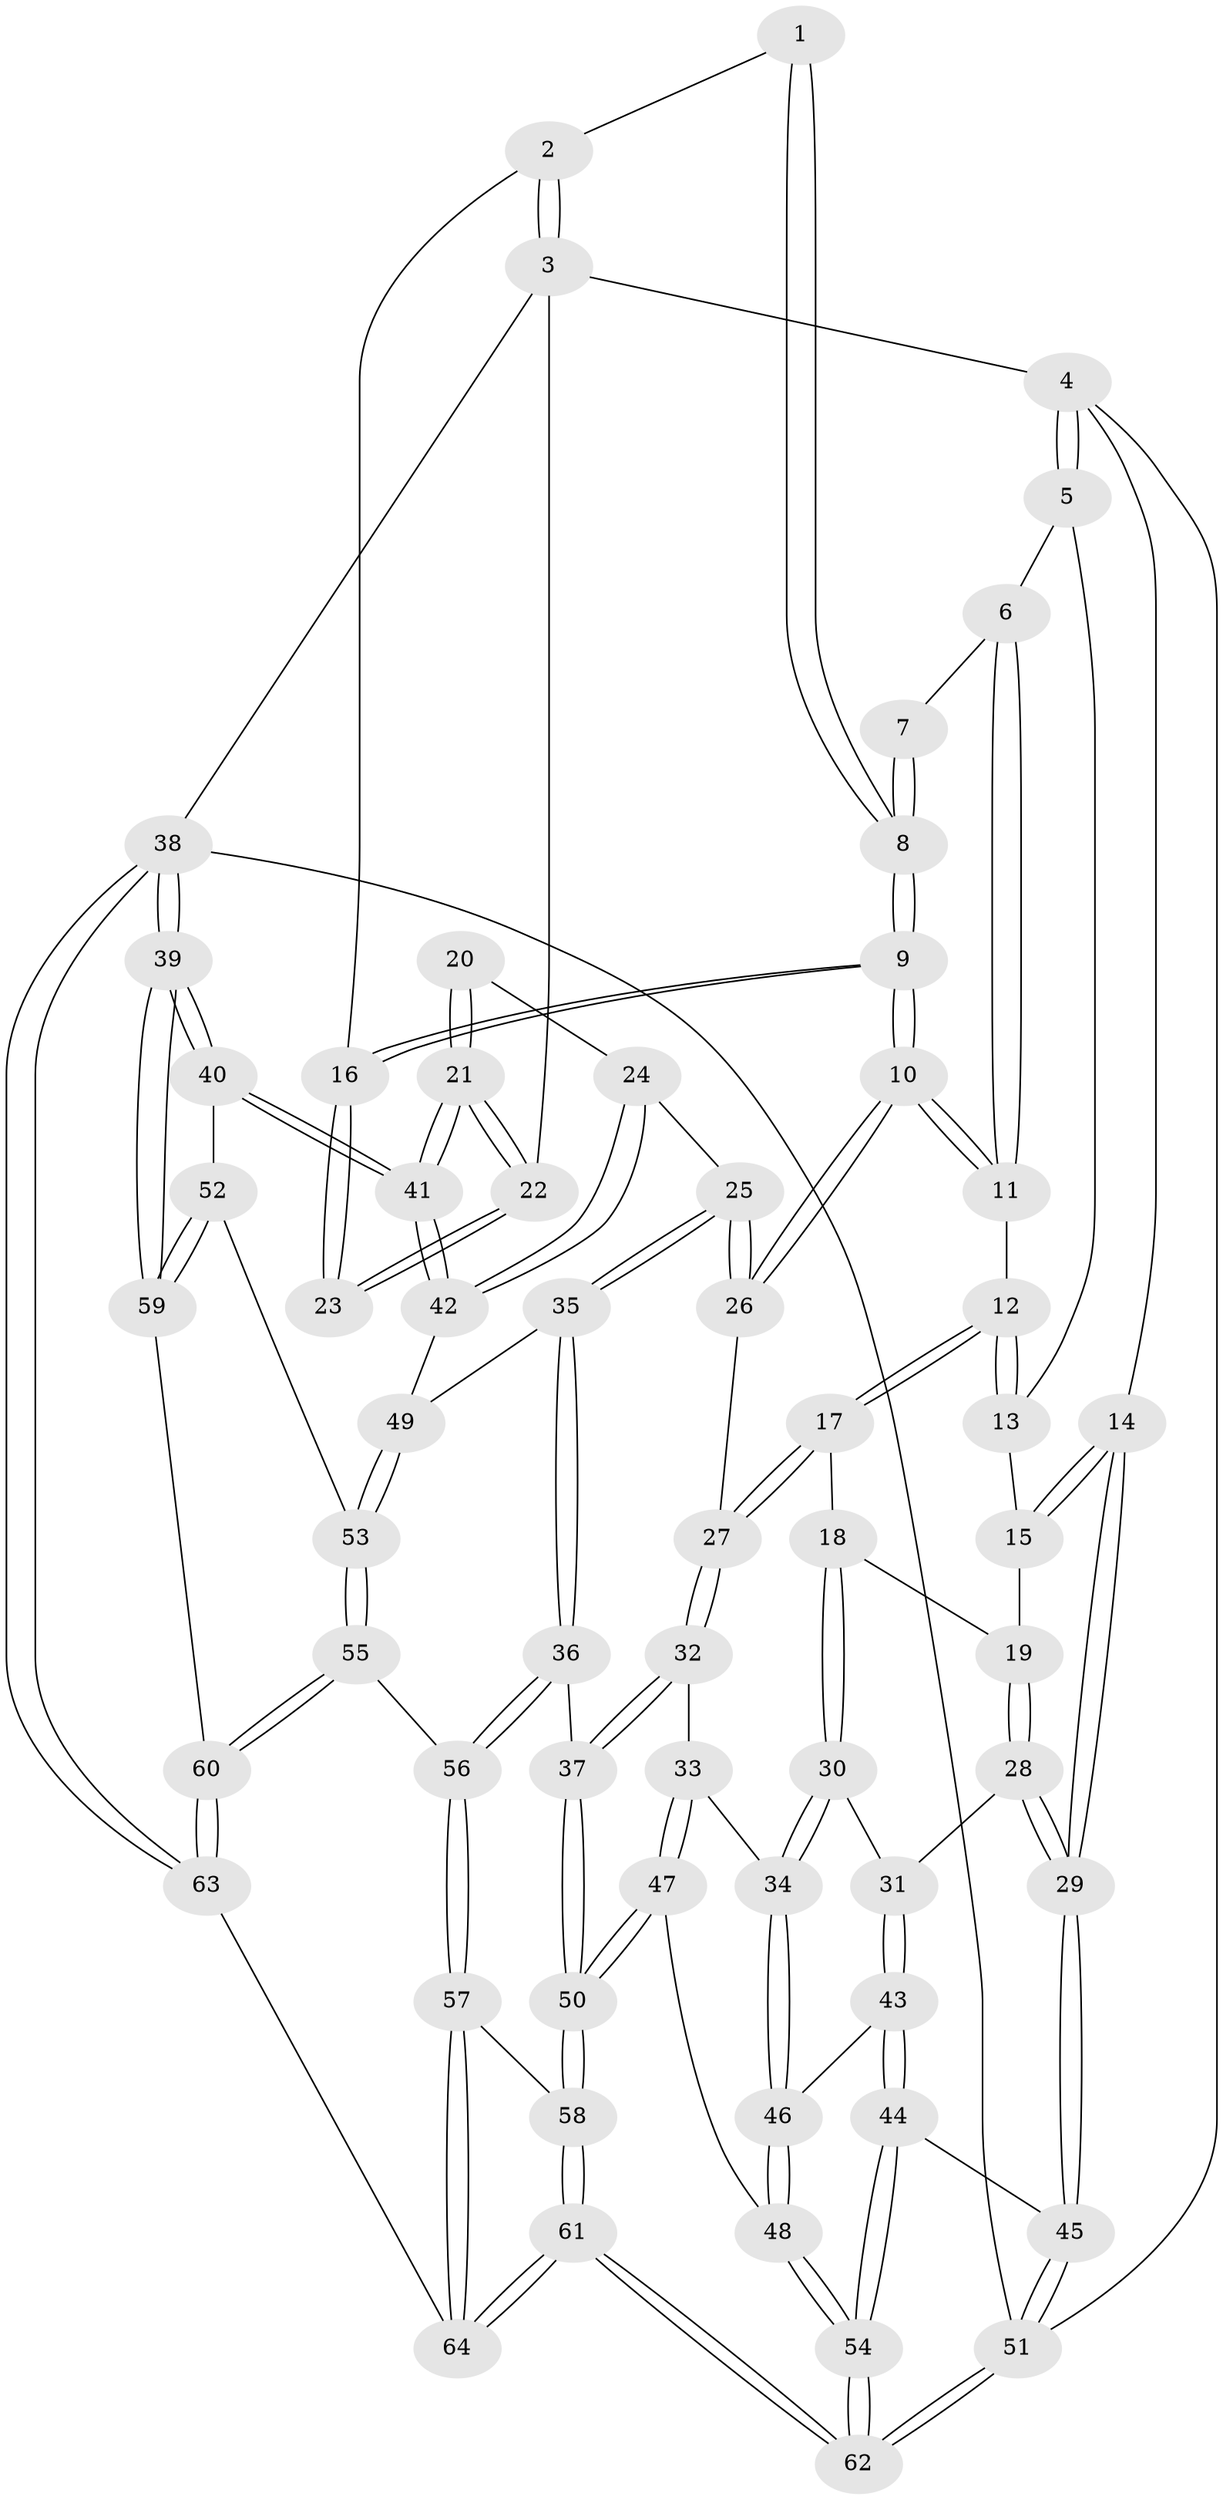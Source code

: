 // Generated by graph-tools (version 1.1) at 2025/38/03/09/25 02:38:47]
// undirected, 64 vertices, 157 edges
graph export_dot {
graph [start="1"]
  node [color=gray90,style=filled];
  1 [pos="+0.7645992788420005+0"];
  2 [pos="+1+0"];
  3 [pos="+1+0"];
  4 [pos="+0+0"];
  5 [pos="+0.2013097892658382+0"];
  6 [pos="+0.2442723120463795+0"];
  7 [pos="+0.5385347143036278+0"];
  8 [pos="+0.5830115222925542+0.15866195972943475"];
  9 [pos="+0.5818139071982479+0.19483591352449628"];
  10 [pos="+0.551470841084062+0.21369759693784285"];
  11 [pos="+0.3848097412887216+0.08776949540929595"];
  12 [pos="+0.2554287031436336+0.246650637508775"];
  13 [pos="+0.15231889373129587+0.14960793665254984"];
  14 [pos="+0+0.15060254013224283"];
  15 [pos="+0.08506921170970067+0.19965097269798862"];
  16 [pos="+0.6276954037950999+0.18698964390848993"];
  17 [pos="+0.260515909494455+0.33875701138202485"];
  18 [pos="+0.23678380548900368+0.3520730141166525"];
  19 [pos="+0.11145020778372484+0.3217162124285554"];
  20 [pos="+0.7587452432500938+0.2509043341991683"];
  21 [pos="+1+0.17649370210420312"];
  22 [pos="+1+0"];
  23 [pos="+0.7192122131000497+0.22009515918308536"];
  24 [pos="+0.8018116366739076+0.39859791547625884"];
  25 [pos="+0.5996658085151504+0.45036628355330277"];
  26 [pos="+0.5252074833774435+0.31046156097092165"];
  27 [pos="+0.3579032833109258+0.36725480148484646"];
  28 [pos="+0+0.3884972928277049"];
  29 [pos="+0+0.41623899442929707"];
  30 [pos="+0.19294993720354456+0.45955432244313904"];
  31 [pos="+0.16112955686049088+0.47491548121745625"];
  32 [pos="+0.36301758149257873+0.5247602874446968"];
  33 [pos="+0.272205875484774+0.5454516820785714"];
  34 [pos="+0.2463070277291491+0.5329383850344002"];
  35 [pos="+0.5916735006453917+0.535889159384985"];
  36 [pos="+0.5623544557886058+0.5856992086739207"];
  37 [pos="+0.43188188010053546+0.5935260941241404"];
  38 [pos="+1+1"];
  39 [pos="+1+0.7876880075183353"];
  40 [pos="+1+0.5629556344437836"];
  41 [pos="+1+0.45689296359205994"];
  42 [pos="+0.9452154367123919+0.45824017836380593"];
  43 [pos="+0.08614955301546451+0.5788822169560984"];
  44 [pos="+0.06218891755824056+0.5853814143498871"];
  45 [pos="+0+0.5889140726781023"];
  46 [pos="+0.16656348889203143+0.6147338041561461"];
  47 [pos="+0.26559154331076257+0.7154175296768078"];
  48 [pos="+0.24370488701725945+0.7183294330304538"];
  49 [pos="+0.7782313260844609+0.5819471221592449"];
  50 [pos="+0.32457202411314073+0.7282074539671504"];
  51 [pos="+0+1"];
  52 [pos="+0.9539087126224423+0.6473573369387163"];
  53 [pos="+0.7865833388462936+0.6681917005812654"];
  54 [pos="+0.15707188357320825+0.7833103500861508"];
  55 [pos="+0.7452330994214951+0.7737008919755342"];
  56 [pos="+0.5905445943462934+0.6915820554157326"];
  57 [pos="+0.477451775095815+0.8549988800430367"];
  58 [pos="+0.3995378115290478+0.8402821331502157"];
  59 [pos="+0.7862450813405197+0.8259777716667447"];
  60 [pos="+0.7774515849908332+0.8293316727854639"];
  61 [pos="+0+1"];
  62 [pos="+0+1"];
  63 [pos="+0.7180726888506209+1"];
  64 [pos="+0.6958641925443674+1"];
  1 -- 2;
  1 -- 8;
  1 -- 8;
  2 -- 3;
  2 -- 3;
  2 -- 16;
  3 -- 4;
  3 -- 22;
  3 -- 38;
  4 -- 5;
  4 -- 5;
  4 -- 14;
  4 -- 51;
  5 -- 6;
  5 -- 13;
  6 -- 7;
  6 -- 11;
  6 -- 11;
  7 -- 8;
  7 -- 8;
  8 -- 9;
  8 -- 9;
  9 -- 10;
  9 -- 10;
  9 -- 16;
  9 -- 16;
  10 -- 11;
  10 -- 11;
  10 -- 26;
  10 -- 26;
  11 -- 12;
  12 -- 13;
  12 -- 13;
  12 -- 17;
  12 -- 17;
  13 -- 15;
  14 -- 15;
  14 -- 15;
  14 -- 29;
  14 -- 29;
  15 -- 19;
  16 -- 23;
  16 -- 23;
  17 -- 18;
  17 -- 27;
  17 -- 27;
  18 -- 19;
  18 -- 30;
  18 -- 30;
  19 -- 28;
  19 -- 28;
  20 -- 21;
  20 -- 21;
  20 -- 24;
  21 -- 22;
  21 -- 22;
  21 -- 41;
  21 -- 41;
  22 -- 23;
  22 -- 23;
  24 -- 25;
  24 -- 42;
  24 -- 42;
  25 -- 26;
  25 -- 26;
  25 -- 35;
  25 -- 35;
  26 -- 27;
  27 -- 32;
  27 -- 32;
  28 -- 29;
  28 -- 29;
  28 -- 31;
  29 -- 45;
  29 -- 45;
  30 -- 31;
  30 -- 34;
  30 -- 34;
  31 -- 43;
  31 -- 43;
  32 -- 33;
  32 -- 37;
  32 -- 37;
  33 -- 34;
  33 -- 47;
  33 -- 47;
  34 -- 46;
  34 -- 46;
  35 -- 36;
  35 -- 36;
  35 -- 49;
  36 -- 37;
  36 -- 56;
  36 -- 56;
  37 -- 50;
  37 -- 50;
  38 -- 39;
  38 -- 39;
  38 -- 63;
  38 -- 63;
  38 -- 51;
  39 -- 40;
  39 -- 40;
  39 -- 59;
  39 -- 59;
  40 -- 41;
  40 -- 41;
  40 -- 52;
  41 -- 42;
  41 -- 42;
  42 -- 49;
  43 -- 44;
  43 -- 44;
  43 -- 46;
  44 -- 45;
  44 -- 54;
  44 -- 54;
  45 -- 51;
  45 -- 51;
  46 -- 48;
  46 -- 48;
  47 -- 48;
  47 -- 50;
  47 -- 50;
  48 -- 54;
  48 -- 54;
  49 -- 53;
  49 -- 53;
  50 -- 58;
  50 -- 58;
  51 -- 62;
  51 -- 62;
  52 -- 53;
  52 -- 59;
  52 -- 59;
  53 -- 55;
  53 -- 55;
  54 -- 62;
  54 -- 62;
  55 -- 56;
  55 -- 60;
  55 -- 60;
  56 -- 57;
  56 -- 57;
  57 -- 58;
  57 -- 64;
  57 -- 64;
  58 -- 61;
  58 -- 61;
  59 -- 60;
  60 -- 63;
  60 -- 63;
  61 -- 62;
  61 -- 62;
  61 -- 64;
  61 -- 64;
  63 -- 64;
}
